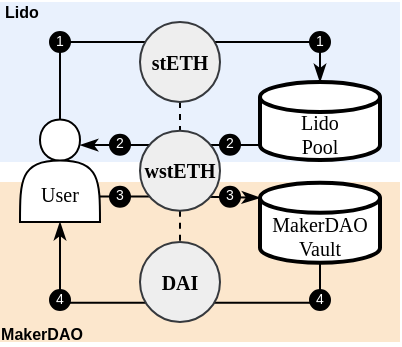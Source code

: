 <mxfile version="24.7.17">
  <diagram id="GUxEJdWFkQ5Y1Z3yI3_n" name="dex_agg_chain">
    <mxGraphModel dx="482" dy="441" grid="1" gridSize="10" guides="1" tooltips="1" connect="1" arrows="1" fold="1" page="1" pageScale="1" pageWidth="100" pageHeight="150" math="1" shadow="0">
      <root>
        <mxCell id="0" />
        <mxCell id="1" parent="0" />
        <mxCell id="2pf4LdB47JyuiCXh3u_--2" value="" style="rounded=0;whiteSpace=wrap;html=1;fillColor=#fad7ac;strokeColor=none;fillOpacity=60;" parent="1" vertex="1">
          <mxGeometry x="-100" y="80" width="200" height="80" as="geometry" />
        </mxCell>
        <mxCell id="2pf4LdB47JyuiCXh3u_--1" value="" style="rounded=0;whiteSpace=wrap;html=1;fillColor=#dae8fc;strokeColor=none;flipH=1;fillOpacity=60;" parent="1" vertex="1">
          <mxGeometry x="-100" y="-10" width="200" height="80" as="geometry" />
        </mxCell>
        <mxCell id="bZvmhqit_LieYHjqC5bX-45" style="edgeStyle=orthogonalEdgeStyle;rounded=1;orthogonalLoop=1;jettySize=auto;html=1;exitX=0.5;exitY=0;exitDx=0;exitDy=0;entryX=0.5;entryY=0;entryDx=0;entryDy=0;entryPerimeter=0;endArrow=classicThin;endFill=1;arcSize=5;fillColor=#d80073;strokeColor=#000000;" parent="1" source="nBqxjyZSAqmiugvEhESZ-1" target="bZvmhqit_LieYHjqC5bX-1" edge="1">
          <mxGeometry relative="1" as="geometry" />
        </mxCell>
        <mxCell id="bZvmhqit_LieYHjqC5bX-63" style="edgeStyle=orthogonalEdgeStyle;rounded=1;orthogonalLoop=1;jettySize=auto;html=1;exitX=1;exitY=0.75;exitDx=0;exitDy=0;entryX=0;entryY=0;entryDx=0;entryDy=7.5;entryPerimeter=0;strokeColor=#000000;endArrow=classicThin;endFill=1;arcSize=5;fillColor=#d80073;" parent="1" source="nBqxjyZSAqmiugvEhESZ-1" target="6Lm5Y_GZ7VoUYkAefaGX-1" edge="1">
          <mxGeometry relative="1" as="geometry" />
        </mxCell>
        <mxCell id="nBqxjyZSAqmiugvEhESZ-1" value="&lt;font style=&quot;font-size: 10px;&quot;&gt;&lt;br&gt;&lt;font style=&quot;font-size: 10px;&quot;&gt;&lt;br&gt;User&lt;/font&gt;&lt;/font&gt;" style="shape=actor;whiteSpace=wrap;html=1;fontSize=10;fontFamily=Times New Roman;verticalAlign=middle;" parent="1" vertex="1">
          <mxGeometry x="-90" y="48.75" width="40" height="51.25" as="geometry" />
        </mxCell>
        <mxCell id="bZvmhqit_LieYHjqC5bX-64" style="edgeStyle=orthogonalEdgeStyle;rounded=1;orthogonalLoop=1;jettySize=auto;html=1;exitX=0.5;exitY=1;exitDx=0;exitDy=0;exitPerimeter=0;entryX=0.5;entryY=1;entryDx=0;entryDy=0;strokeColor=#000000;endArrow=classicThin;endFill=1;arcSize=5;fillColor=#008a00;" parent="1" source="6Lm5Y_GZ7VoUYkAefaGX-1" target="nBqxjyZSAqmiugvEhESZ-1" edge="1">
          <mxGeometry relative="1" as="geometry" />
        </mxCell>
        <mxCell id="6Lm5Y_GZ7VoUYkAefaGX-1" value="MakerDAO&lt;br&gt;Vault" style="shape=cylinder3;whiteSpace=wrap;html=1;boundedLbl=1;backgroundOutline=1;size=7.5;strokeWidth=2;fontFamily=Times New Roman;fontSize=10;fontStyle=0" parent="1" vertex="1">
          <mxGeometry x="30" y="80.37" width="60" height="40" as="geometry" />
        </mxCell>
        <mxCell id="bZvmhqit_LieYHjqC5bX-62" style="edgeStyle=orthogonalEdgeStyle;rounded=1;orthogonalLoop=1;jettySize=auto;html=1;exitX=0;exitY=1;exitDx=0;exitDy=-7.5;exitPerimeter=0;entryX=0.75;entryY=0.25;entryDx=0;entryDy=0;entryPerimeter=0;strokeColor=#000000;endArrow=classicThin;endFill=1;arcSize=5;fillColor=#1ba1e2;" parent="1" source="bZvmhqit_LieYHjqC5bX-1" target="nBqxjyZSAqmiugvEhESZ-1" edge="1">
          <mxGeometry relative="1" as="geometry" />
        </mxCell>
        <mxCell id="bZvmhqit_LieYHjqC5bX-1" value="Lido&lt;br&gt;Pool" style="shape=cylinder3;whiteSpace=wrap;html=1;boundedLbl=1;backgroundOutline=1;size=7.5;strokeWidth=2;fontFamily=Times New Roman;fontStyle=0;fontSize=10;" parent="1" vertex="1">
          <mxGeometry x="30" y="30" width="60" height="39" as="geometry" />
        </mxCell>
        <mxCell id="pSTLvtJ6N-k_h_3kzANq-1" value="&lt;b style=&quot;font-size: 10px;&quot;&gt;DAI&lt;/b&gt;" style="ellipse;whiteSpace=wrap;html=1;aspect=fixed;labelBackgroundColor=none;labelBorderColor=none;fillColor=#eeeeee;strokeColor=#36393d;fontSize=10;fontFamily=Times New Roman;" parent="1" vertex="1">
          <mxGeometry x="-30" y="110" width="40" height="40" as="geometry" />
        </mxCell>
        <mxCell id="2SqFd5uKFIkBH42q-k37-2" style="edgeStyle=orthogonalEdgeStyle;rounded=0;orthogonalLoop=1;jettySize=auto;html=1;exitX=0.5;exitY=1;exitDx=0;exitDy=0;entryX=0.5;entryY=0;entryDx=0;entryDy=0;dashed=1;endArrow=none;endFill=0;" parent="1" source="EHTDADabwSFeFDYLKWJk-1" target="VNqc0J1lcE_MyhKkxBeR-1" edge="1">
          <mxGeometry relative="1" as="geometry" />
        </mxCell>
        <mxCell id="EHTDADabwSFeFDYLKWJk-1" value="&lt;b style=&quot;font-size: 10px;&quot;&gt;stETH&lt;/b&gt;" style="ellipse;whiteSpace=wrap;html=1;aspect=fixed;labelBackgroundColor=none;labelBorderColor=none;fillColor=#eeeeee;strokeColor=#36393d;fontSize=10;fontFamily=Times New Roman;" parent="1" vertex="1">
          <mxGeometry x="-30" width="40" height="40" as="geometry" />
        </mxCell>
        <mxCell id="2SqFd5uKFIkBH42q-k37-8" style="edgeStyle=orthogonalEdgeStyle;rounded=0;orthogonalLoop=1;jettySize=auto;html=1;exitX=0.5;exitY=1;exitDx=0;exitDy=0;entryX=0.5;entryY=0;entryDx=0;entryDy=0;endArrow=none;endFill=0;dashed=1;" parent="1" source="VNqc0J1lcE_MyhKkxBeR-1" target="pSTLvtJ6N-k_h_3kzANq-1" edge="1">
          <mxGeometry relative="1" as="geometry" />
        </mxCell>
        <mxCell id="VNqc0J1lcE_MyhKkxBeR-1" value="&lt;b&gt;wstETH&lt;/b&gt;" style="ellipse;whiteSpace=wrap;html=1;aspect=fixed;labelBackgroundColor=none;labelBorderColor=none;fillColor=#eeeeee;strokeColor=#36393d;fontSize=10;fontFamily=Times New Roman;" parent="1" vertex="1">
          <mxGeometry x="-30" y="54.38" width="40" height="40" as="geometry" />
        </mxCell>
        <mxCell id="puCPBz8C2vMCooEPcNfL-1" value="&lt;b style=&quot;font-size: 8px;&quot;&gt;Lido&lt;br style=&quot;font-size: 8px;&quot;&gt;&lt;/b&gt;" style="text;html=1;strokeColor=none;fillColor=none;align=center;verticalAlign=middle;whiteSpace=wrap;rounded=0;fontSize=8;spacing=2;" parent="1" vertex="1">
          <mxGeometry x="-99" y="-9" width="20" height="7" as="geometry" />
        </mxCell>
        <mxCell id="puCPBz8C2vMCooEPcNfL-2" value="&lt;b style=&quot;font-size: 8px;&quot;&gt;MakerDAO&lt;br style=&quot;font-size: 8px;&quot;&gt;&lt;/b&gt;" style="text;html=1;strokeColor=none;fillColor=none;align=center;verticalAlign=middle;whiteSpace=wrap;rounded=0;fontSize=8;spacing=2;" parent="1" vertex="1">
          <mxGeometry x="-99" y="156" width="40" as="geometry" />
        </mxCell>
        <mxCell id="fO8XjicVepQpFwOURcZq-1" value="&lt;p style=&quot;line-height: 270%;&quot;&gt;1&lt;/p&gt;" style="ellipse;whiteSpace=wrap;html=1;aspect=fixed;fontSize=7;labelBackgroundColor=none;fontColor=#FFFFFF;fillColor=#000000;align=center;" parent="1" vertex="1">
          <mxGeometry x="-75" y="5" width="10" height="10" as="geometry" />
        </mxCell>
        <mxCell id="fO8XjicVepQpFwOURcZq-2" value="&lt;p style=&quot;line-height: 270%;&quot;&gt;2&lt;/p&gt;" style="ellipse;whiteSpace=wrap;html=1;aspect=fixed;fontSize=7;labelBackgroundColor=none;fontColor=#FFFFFF;fillColor=#000000;align=center;" parent="1" vertex="1">
          <mxGeometry x="10" y="56.38" width="10" height="10" as="geometry" />
        </mxCell>
        <mxCell id="fO8XjicVepQpFwOURcZq-3" value="&lt;p style=&quot;line-height: 270%;&quot;&gt;3&lt;/p&gt;" style="ellipse;whiteSpace=wrap;html=1;aspect=fixed;fontSize=7;labelBackgroundColor=none;fontColor=#FFFFFF;fillColor=#000000;align=center;" parent="1" vertex="1">
          <mxGeometry x="10" y="82.38" width="10" height="10" as="geometry" />
        </mxCell>
        <mxCell id="fO8XjicVepQpFwOURcZq-4" value="&lt;p style=&quot;line-height: 270%;&quot;&gt;4&lt;/p&gt;" style="ellipse;whiteSpace=wrap;html=1;aspect=fixed;fontSize=7;labelBackgroundColor=none;fontColor=#FFFFFF;fillColor=#000000;align=center;" parent="1" vertex="1">
          <mxGeometry x="-75" y="134" width="10" height="10" as="geometry" />
        </mxCell>
        <mxCell id="GaTog-P5X-VgHQaKGKwt-1" value="&lt;p style=&quot;line-height: 270%;&quot;&gt;1&lt;/p&gt;" style="ellipse;whiteSpace=wrap;html=1;aspect=fixed;fontSize=7;labelBackgroundColor=none;fontColor=#FFFFFF;fillColor=#000000;align=center;" parent="1" vertex="1">
          <mxGeometry x="55" y="5" width="10" height="10" as="geometry" />
        </mxCell>
        <mxCell id="GaTog-P5X-VgHQaKGKwt-2" value="&lt;p style=&quot;line-height: 270%;&quot;&gt;2&lt;/p&gt;" style="ellipse;whiteSpace=wrap;html=1;aspect=fixed;fontSize=7;labelBackgroundColor=none;fontColor=#FFFFFF;fillColor=#000000;align=center;" parent="1" vertex="1">
          <mxGeometry x="-45" y="56.38" width="10" height="10" as="geometry" />
        </mxCell>
        <mxCell id="GaTog-P5X-VgHQaKGKwt-3" value="&lt;p style=&quot;line-height: 270%;&quot;&gt;3&lt;/p&gt;" style="ellipse;whiteSpace=wrap;html=1;aspect=fixed;fontSize=7;labelBackgroundColor=none;fontColor=#FFFFFF;fillColor=#000000;align=center;" parent="1" vertex="1">
          <mxGeometry x="-45" y="82.38" width="10" height="10" as="geometry" />
        </mxCell>
        <mxCell id="GaTog-P5X-VgHQaKGKwt-4" value="&lt;p style=&quot;line-height: 270%;&quot;&gt;4&lt;/p&gt;" style="ellipse;whiteSpace=wrap;html=1;aspect=fixed;fontSize=7;labelBackgroundColor=none;fontColor=#FFFFFF;fillColor=#000000;align=center;" parent="1" vertex="1">
          <mxGeometry x="55" y="134" width="10" height="10" as="geometry" />
        </mxCell>
      </root>
    </mxGraphModel>
  </diagram>
</mxfile>
